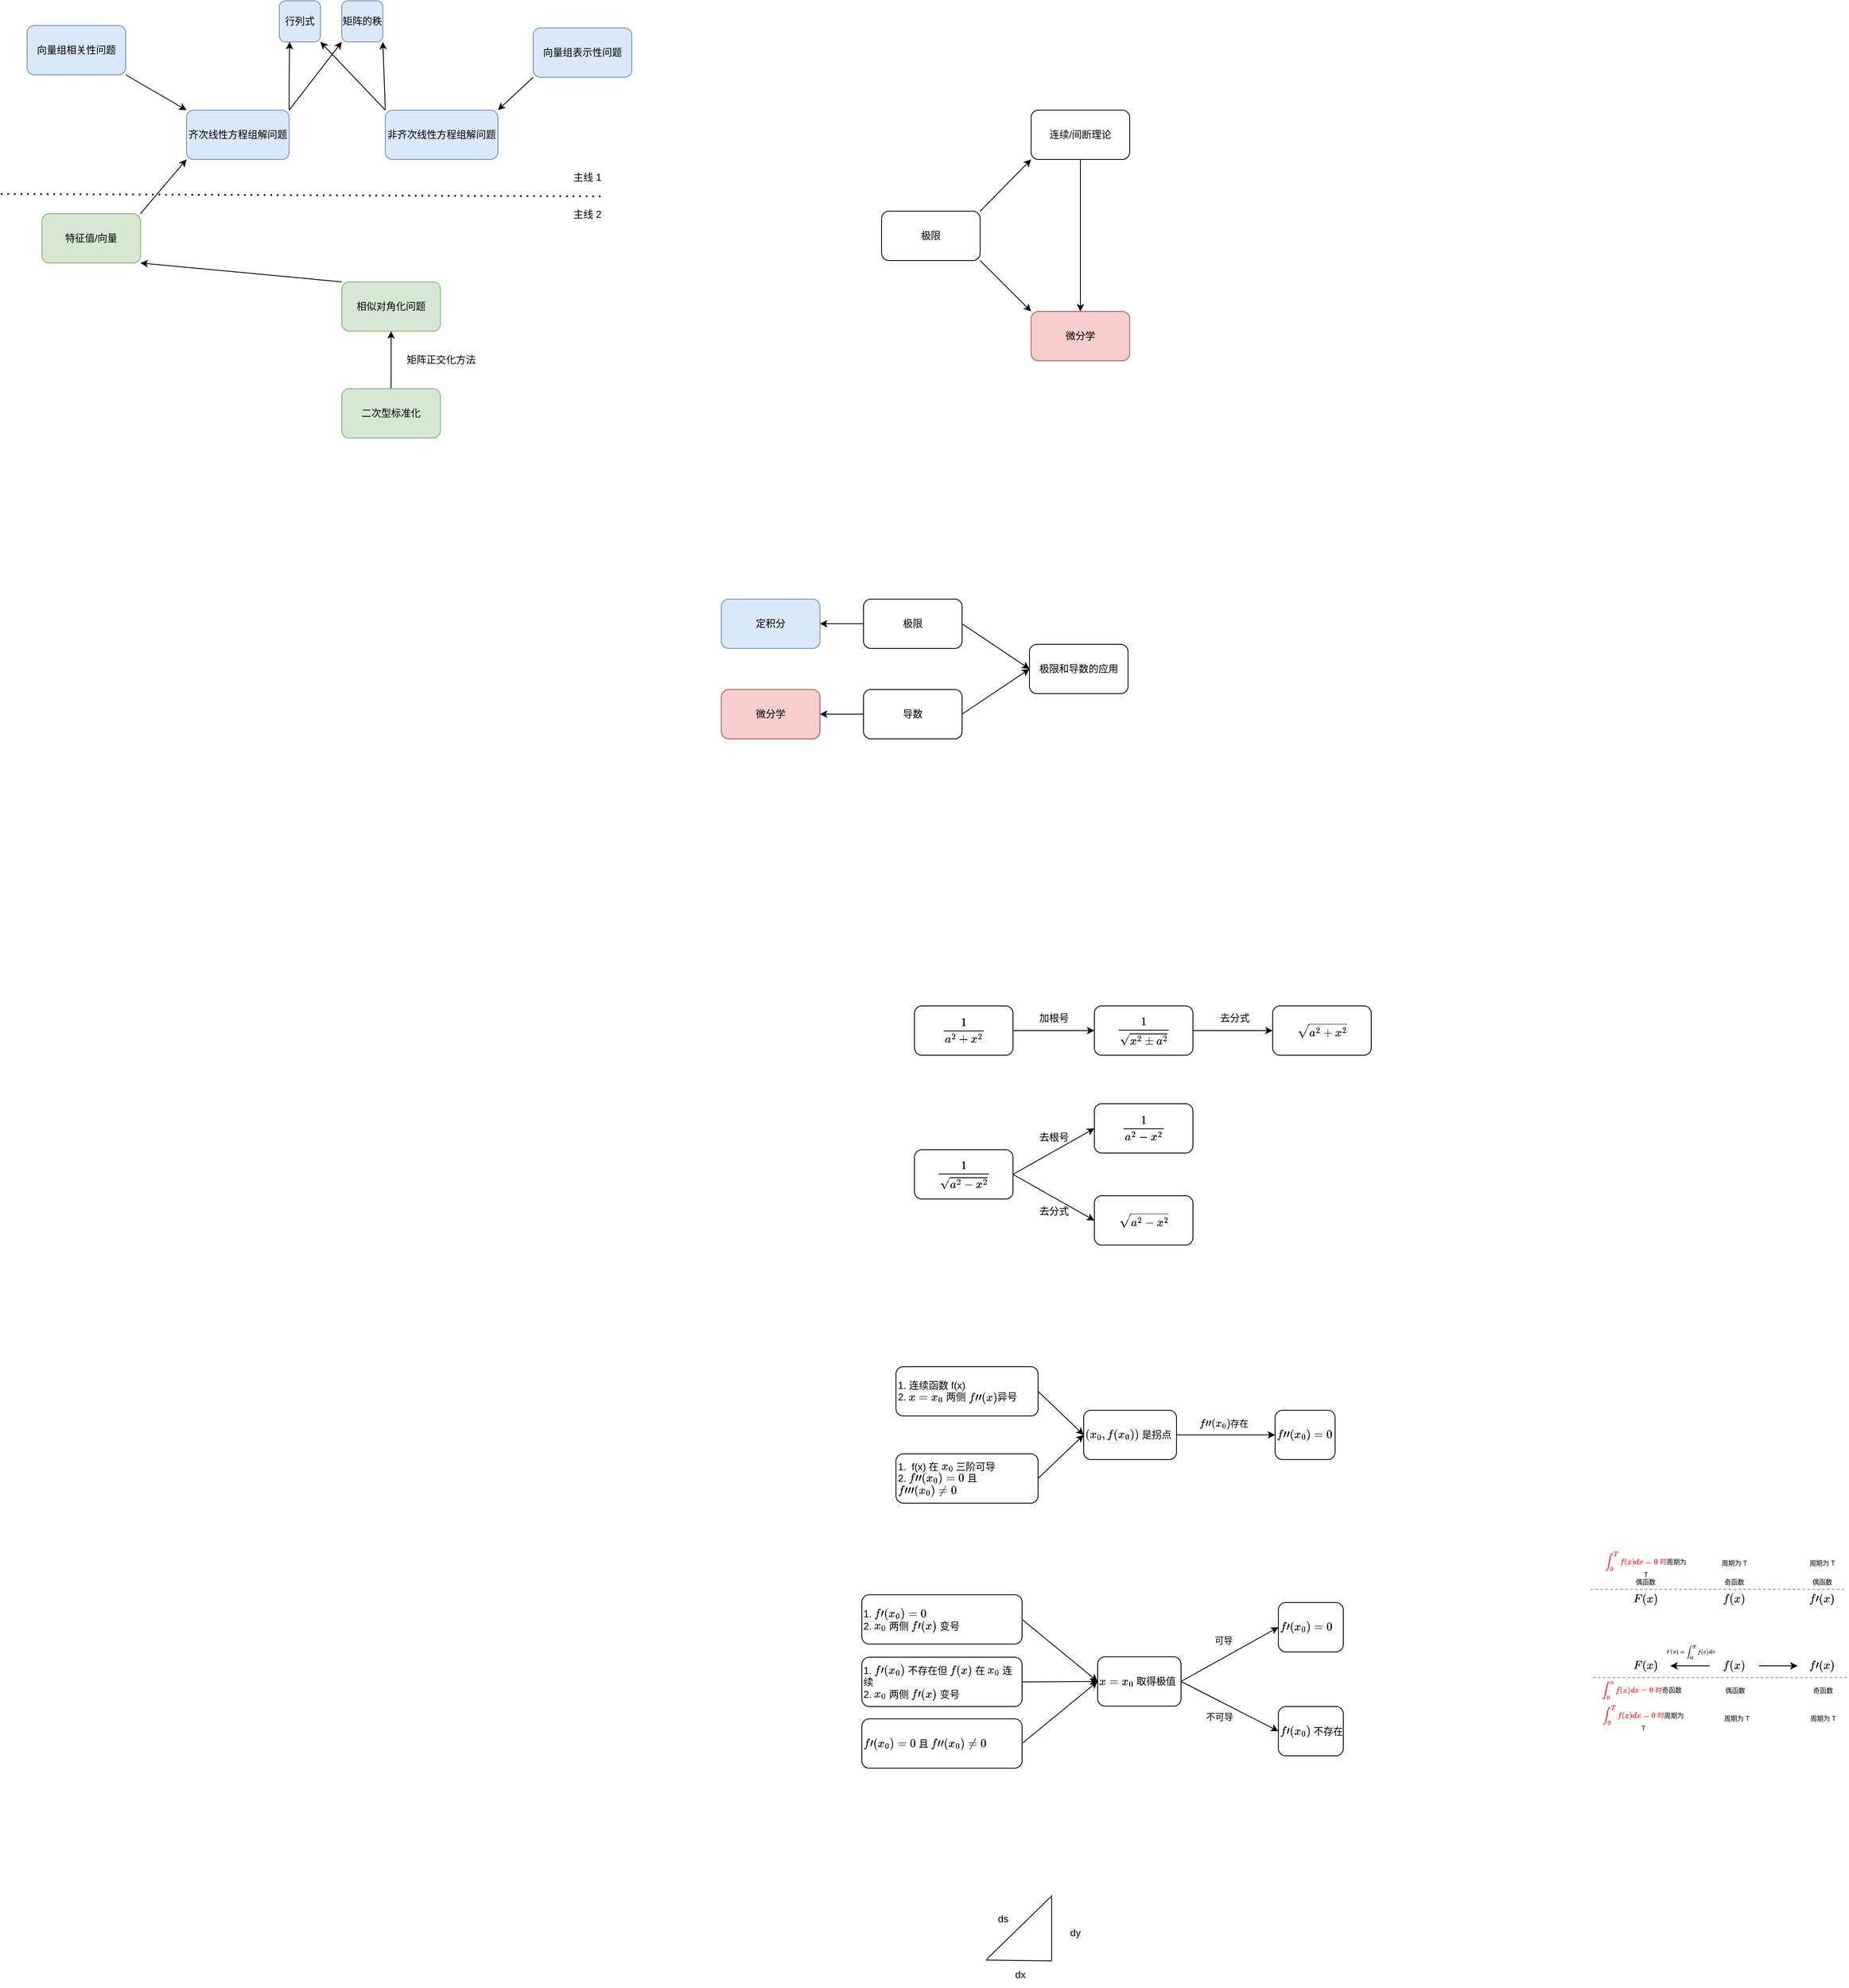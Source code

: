 <mxfile version="24.7.12">
  <diagram name="第 1 页" id="CHzktJIyDTGoVnoxUjND">
    <mxGraphModel dx="687" dy="863" grid="0" gridSize="10" guides="1" tooltips="1" connect="1" arrows="1" fold="1" page="0" pageScale="1" pageWidth="827" pageHeight="1169" math="1" shadow="0">
      <root>
        <mxCell id="0" />
        <mxCell id="1" parent="0" />
        <mxCell id="wkB41oXYIjNeS8UKcueU-6" style="edgeStyle=orthogonalEdgeStyle;rounded=0;orthogonalLoop=1;jettySize=auto;html=1;exitX=1;exitY=0;exitDx=0;exitDy=0;entryX=0.25;entryY=1;entryDx=0;entryDy=0;" parent="1" source="Dt9UJWmZm42FvVJHh4BI-1" target="wkB41oXYIjNeS8UKcueU-4" edge="1">
          <mxGeometry relative="1" as="geometry" />
        </mxCell>
        <mxCell id="wkB41oXYIjNeS8UKcueU-7" style="rounded=0;orthogonalLoop=1;jettySize=auto;html=1;exitX=1;exitY=0;exitDx=0;exitDy=0;entryX=0;entryY=1;entryDx=0;entryDy=0;" parent="1" source="Dt9UJWmZm42FvVJHh4BI-1" target="wkB41oXYIjNeS8UKcueU-5" edge="1">
          <mxGeometry relative="1" as="geometry">
            <mxPoint x="420" y="50" as="targetPoint" />
          </mxGeometry>
        </mxCell>
        <mxCell id="Dt9UJWmZm42FvVJHh4BI-1" value="齐次线性方程组解问题" style="rounded=1;whiteSpace=wrap;html=1;fillColor=#dae8fc;strokeColor=#6c8ebf;" parent="1" vertex="1">
          <mxGeometry x="255" y="104" width="125" height="60" as="geometry" />
        </mxCell>
        <mxCell id="Dt9UJWmZm42FvVJHh4BI-2" value="" style="endArrow=none;dashed=1;html=1;dashPattern=1 3;strokeWidth=2;rounded=0;" parent="1" edge="1">
          <mxGeometry width="50" height="50" relative="1" as="geometry">
            <mxPoint x="29" y="206" as="sourcePoint" />
            <mxPoint x="762" y="209" as="targetPoint" />
          </mxGeometry>
        </mxCell>
        <mxCell id="Dt9UJWmZm42FvVJHh4BI-3" value="主线 1" style="text;html=1;align=center;verticalAlign=middle;whiteSpace=wrap;rounded=0;" parent="1" vertex="1">
          <mxGeometry x="713" y="171" width="60" height="30" as="geometry" />
        </mxCell>
        <mxCell id="Dt9UJWmZm42FvVJHh4BI-4" value="主线 2" style="text;html=1;align=center;verticalAlign=middle;whiteSpace=wrap;rounded=0;" parent="1" vertex="1">
          <mxGeometry x="713" y="216" width="60" height="30" as="geometry" />
        </mxCell>
        <mxCell id="Dt9UJWmZm42FvVJHh4BI-10" style="rounded=0;orthogonalLoop=1;jettySize=auto;html=1;exitX=1;exitY=0;exitDx=0;exitDy=0;entryX=0;entryY=1;entryDx=0;entryDy=0;" parent="1" source="Dt9UJWmZm42FvVJHh4BI-5" target="Dt9UJWmZm42FvVJHh4BI-1" edge="1">
          <mxGeometry relative="1" as="geometry" />
        </mxCell>
        <mxCell id="Dt9UJWmZm42FvVJHh4BI-5" value="特征值/向量" style="rounded=1;whiteSpace=wrap;html=1;fillColor=#d5e8d4;strokeColor=#82b366;" parent="1" vertex="1">
          <mxGeometry x="79" y="230" width="120" height="60" as="geometry" />
        </mxCell>
        <mxCell id="Dt9UJWmZm42FvVJHh4BI-9" style="rounded=0;orthogonalLoop=1;jettySize=auto;html=1;exitX=0;exitY=0;exitDx=0;exitDy=0;entryX=1;entryY=1;entryDx=0;entryDy=0;" parent="1" source="Dt9UJWmZm42FvVJHh4BI-6" target="Dt9UJWmZm42FvVJHh4BI-5" edge="1">
          <mxGeometry relative="1" as="geometry" />
        </mxCell>
        <mxCell id="Dt9UJWmZm42FvVJHh4BI-6" value="相似对角化问题" style="rounded=1;whiteSpace=wrap;html=1;fillColor=#d5e8d4;strokeColor=#82b366;" parent="1" vertex="1">
          <mxGeometry x="444" y="313" width="120" height="60" as="geometry" />
        </mxCell>
        <mxCell id="Dt9UJWmZm42FvVJHh4BI-8" style="edgeStyle=orthogonalEdgeStyle;rounded=0;orthogonalLoop=1;jettySize=auto;html=1;exitX=0.5;exitY=0;exitDx=0;exitDy=0;entryX=0.5;entryY=1;entryDx=0;entryDy=0;" parent="1" source="Dt9UJWmZm42FvVJHh4BI-7" target="Dt9UJWmZm42FvVJHh4BI-6" edge="1">
          <mxGeometry relative="1" as="geometry" />
        </mxCell>
        <mxCell id="Dt9UJWmZm42FvVJHh4BI-7" value="二次型标准化" style="rounded=1;whiteSpace=wrap;html=1;fillColor=#d5e8d4;strokeColor=#82b366;" parent="1" vertex="1">
          <mxGeometry x="444" y="443" width="120" height="60" as="geometry" />
        </mxCell>
        <mxCell id="Dt9UJWmZm42FvVJHh4BI-11" value="矩阵正交化方法" style="text;html=1;align=center;verticalAlign=middle;whiteSpace=wrap;rounded=0;" parent="1" vertex="1">
          <mxGeometry x="515" y="393" width="100" height="30" as="geometry" />
        </mxCell>
        <mxCell id="Dt9UJWmZm42FvVJHh4BI-13" style="rounded=0;orthogonalLoop=1;jettySize=auto;html=1;exitX=1;exitY=1;exitDx=0;exitDy=0;entryX=0;entryY=0;entryDx=0;entryDy=0;" parent="1" source="Dt9UJWmZm42FvVJHh4BI-12" target="Dt9UJWmZm42FvVJHh4BI-1" edge="1">
          <mxGeometry relative="1" as="geometry" />
        </mxCell>
        <mxCell id="Dt9UJWmZm42FvVJHh4BI-12" value="向量组相关性问题" style="rounded=1;whiteSpace=wrap;html=1;fillColor=#dae8fc;strokeColor=#6c8ebf;" parent="1" vertex="1">
          <mxGeometry x="61" y="1" width="120" height="60" as="geometry" />
        </mxCell>
        <mxCell id="wkB41oXYIjNeS8UKcueU-8" style="rounded=0;orthogonalLoop=1;jettySize=auto;html=1;exitX=0;exitY=0;exitDx=0;exitDy=0;entryX=1;entryY=1;entryDx=0;entryDy=0;" parent="1" source="wkB41oXYIjNeS8UKcueU-1" target="wkB41oXYIjNeS8UKcueU-4" edge="1">
          <mxGeometry relative="1" as="geometry" />
        </mxCell>
        <mxCell id="wkB41oXYIjNeS8UKcueU-9" style="rounded=0;orthogonalLoop=1;jettySize=auto;html=1;exitX=0;exitY=0;exitDx=0;exitDy=0;entryX=1;entryY=1;entryDx=0;entryDy=0;" parent="1" source="wkB41oXYIjNeS8UKcueU-1" target="wkB41oXYIjNeS8UKcueU-5" edge="1">
          <mxGeometry relative="1" as="geometry" />
        </mxCell>
        <mxCell id="wkB41oXYIjNeS8UKcueU-1" value="非齐次线性方程组解问题" style="rounded=1;whiteSpace=wrap;html=1;fillColor=#dae8fc;strokeColor=#6c8ebf;" parent="1" vertex="1">
          <mxGeometry x="497" y="104" width="137" height="60" as="geometry" />
        </mxCell>
        <mxCell id="wkB41oXYIjNeS8UKcueU-3" style="rounded=0;orthogonalLoop=1;jettySize=auto;html=1;exitX=0;exitY=1;exitDx=0;exitDy=0;entryX=1;entryY=0;entryDx=0;entryDy=0;" parent="1" source="wkB41oXYIjNeS8UKcueU-2" target="wkB41oXYIjNeS8UKcueU-1" edge="1">
          <mxGeometry relative="1" as="geometry" />
        </mxCell>
        <mxCell id="wkB41oXYIjNeS8UKcueU-2" value="向量组表示性问题" style="rounded=1;whiteSpace=wrap;html=1;fillColor=#dae8fc;strokeColor=#6c8ebf;" parent="1" vertex="1">
          <mxGeometry x="677" y="4" width="120" height="60" as="geometry" />
        </mxCell>
        <mxCell id="wkB41oXYIjNeS8UKcueU-4" value="行列式" style="rounded=1;whiteSpace=wrap;html=1;fillColor=#dae8fc;strokeColor=#6c8ebf;" parent="1" vertex="1">
          <mxGeometry x="368" y="-29" width="50" height="50" as="geometry" />
        </mxCell>
        <mxCell id="wkB41oXYIjNeS8UKcueU-5" value="矩阵的秩" style="rounded=1;whiteSpace=wrap;html=1;fillColor=#dae8fc;strokeColor=#6c8ebf;" parent="1" vertex="1">
          <mxGeometry x="444" y="-29" width="50" height="50" as="geometry" />
        </mxCell>
        <mxCell id="yyDhrhu_qTqSAwpFkJiz-4" style="rounded=0;orthogonalLoop=1;jettySize=auto;html=1;exitX=1;exitY=0;exitDx=0;exitDy=0;entryX=0;entryY=1;entryDx=0;entryDy=0;" parent="1" source="yyDhrhu_qTqSAwpFkJiz-1" target="yyDhrhu_qTqSAwpFkJiz-2" edge="1">
          <mxGeometry relative="1" as="geometry" />
        </mxCell>
        <mxCell id="yyDhrhu_qTqSAwpFkJiz-5" style="rounded=0;orthogonalLoop=1;jettySize=auto;html=1;exitX=1;exitY=1;exitDx=0;exitDy=0;entryX=0;entryY=0;entryDx=0;entryDy=0;" parent="1" source="yyDhrhu_qTqSAwpFkJiz-1" target="yyDhrhu_qTqSAwpFkJiz-3" edge="1">
          <mxGeometry relative="1" as="geometry" />
        </mxCell>
        <mxCell id="yyDhrhu_qTqSAwpFkJiz-1" value="极限" style="rounded=1;whiteSpace=wrap;html=1;" parent="1" vertex="1">
          <mxGeometry x="1101" y="227" width="120" height="60" as="geometry" />
        </mxCell>
        <mxCell id="yyDhrhu_qTqSAwpFkJiz-6" style="edgeStyle=orthogonalEdgeStyle;rounded=0;orthogonalLoop=1;jettySize=auto;html=1;exitX=0.5;exitY=1;exitDx=0;exitDy=0;entryX=0.5;entryY=0;entryDx=0;entryDy=0;" parent="1" source="yyDhrhu_qTqSAwpFkJiz-2" target="yyDhrhu_qTqSAwpFkJiz-3" edge="1">
          <mxGeometry relative="1" as="geometry" />
        </mxCell>
        <mxCell id="yyDhrhu_qTqSAwpFkJiz-2" value="连续/间断理论" style="rounded=1;whiteSpace=wrap;html=1;" parent="1" vertex="1">
          <mxGeometry x="1283" y="104" width="120" height="60" as="geometry" />
        </mxCell>
        <mxCell id="yyDhrhu_qTqSAwpFkJiz-3" value="微分学" style="rounded=1;whiteSpace=wrap;html=1;fillColor=#f8cecc;strokeColor=#b85450;" parent="1" vertex="1">
          <mxGeometry x="1283" y="349" width="120" height="60" as="geometry" />
        </mxCell>
        <mxCell id="xlUvwnvkRTRsD-h7V-_5-8" style="rounded=0;orthogonalLoop=1;jettySize=auto;html=1;exitX=1;exitY=0.5;exitDx=0;exitDy=0;entryX=0;entryY=0.5;entryDx=0;entryDy=0;" parent="1" source="xlUvwnvkRTRsD-h7V-_5-3" target="xlUvwnvkRTRsD-h7V-_5-7" edge="1">
          <mxGeometry relative="1" as="geometry" />
        </mxCell>
        <mxCell id="sce7YkdKLPvN8lhfS_ev-2" style="edgeStyle=orthogonalEdgeStyle;rounded=0;orthogonalLoop=1;jettySize=auto;html=1;exitX=0;exitY=0.5;exitDx=0;exitDy=0;entryX=1;entryY=0.5;entryDx=0;entryDy=0;" parent="1" source="xlUvwnvkRTRsD-h7V-_5-3" target="sce7YkdKLPvN8lhfS_ev-1" edge="1">
          <mxGeometry relative="1" as="geometry" />
        </mxCell>
        <mxCell id="xlUvwnvkRTRsD-h7V-_5-3" value="极限" style="rounded=1;whiteSpace=wrap;html=1;" parent="1" vertex="1">
          <mxGeometry x="1079" y="699" width="120" height="60" as="geometry" />
        </mxCell>
        <mxCell id="xlUvwnvkRTRsD-h7V-_5-10" style="rounded=0;orthogonalLoop=1;jettySize=auto;html=1;exitX=1;exitY=0.5;exitDx=0;exitDy=0;entryX=0;entryY=0.5;entryDx=0;entryDy=0;" parent="1" source="xlUvwnvkRTRsD-h7V-_5-5" target="xlUvwnvkRTRsD-h7V-_5-7" edge="1">
          <mxGeometry relative="1" as="geometry" />
        </mxCell>
        <mxCell id="xlUvwnvkRTRsD-h7V-_5-11" style="edgeStyle=orthogonalEdgeStyle;rounded=0;orthogonalLoop=1;jettySize=auto;html=1;exitX=0;exitY=0.5;exitDx=0;exitDy=0;entryX=1;entryY=0.5;entryDx=0;entryDy=0;" parent="1" source="xlUvwnvkRTRsD-h7V-_5-5" target="xlUvwnvkRTRsD-h7V-_5-6" edge="1">
          <mxGeometry relative="1" as="geometry" />
        </mxCell>
        <mxCell id="xlUvwnvkRTRsD-h7V-_5-5" value="导数" style="rounded=1;whiteSpace=wrap;html=1;" parent="1" vertex="1">
          <mxGeometry x="1079" y="809" width="120" height="60" as="geometry" />
        </mxCell>
        <mxCell id="xlUvwnvkRTRsD-h7V-_5-6" value="微分学" style="rounded=1;whiteSpace=wrap;html=1;fillColor=#f8cecc;strokeColor=#b85450;" parent="1" vertex="1">
          <mxGeometry x="906" y="809" width="120" height="60" as="geometry" />
        </mxCell>
        <mxCell id="xlUvwnvkRTRsD-h7V-_5-7" value="极限和导数的应用" style="rounded=1;whiteSpace=wrap;html=1;" parent="1" vertex="1">
          <mxGeometry x="1281" y="754" width="120" height="60" as="geometry" />
        </mxCell>
        <mxCell id="R6-rjGv1t7MDO_ssnw42-3" style="edgeStyle=orthogonalEdgeStyle;rounded=0;orthogonalLoop=1;jettySize=auto;html=1;exitX=1;exitY=0.5;exitDx=0;exitDy=0;entryX=0;entryY=0.5;entryDx=0;entryDy=0;" parent="1" source="R6-rjGv1t7MDO_ssnw42-1" target="R6-rjGv1t7MDO_ssnw42-2" edge="1">
          <mxGeometry relative="1" as="geometry" />
        </mxCell>
        <mxCell id="R6-rjGv1t7MDO_ssnw42-1" value="`\frac{1}{a^2+x^2}`" style="rounded=1;whiteSpace=wrap;html=1;" parent="1" vertex="1">
          <mxGeometry x="1141" y="1194" width="120" height="60" as="geometry" />
        </mxCell>
        <mxCell id="R6-rjGv1t7MDO_ssnw42-14" style="edgeStyle=orthogonalEdgeStyle;rounded=0;orthogonalLoop=1;jettySize=auto;html=1;exitX=1;exitY=0.5;exitDx=0;exitDy=0;" parent="1" source="R6-rjGv1t7MDO_ssnw42-2" target="R6-rjGv1t7MDO_ssnw42-13" edge="1">
          <mxGeometry relative="1" as="geometry" />
        </mxCell>
        <mxCell id="R6-rjGv1t7MDO_ssnw42-2" value="`\frac{1}{\sqrt{x^2 \pm a^2}}`" style="rounded=1;whiteSpace=wrap;html=1;" parent="1" vertex="1">
          <mxGeometry x="1360" y="1194" width="120" height="60" as="geometry" />
        </mxCell>
        <mxCell id="R6-rjGv1t7MDO_ssnw42-5" value="加根号" style="text;html=1;align=center;verticalAlign=middle;whiteSpace=wrap;rounded=0;" parent="1" vertex="1">
          <mxGeometry x="1281" y="1194" width="60" height="30" as="geometry" />
        </mxCell>
        <mxCell id="R6-rjGv1t7MDO_ssnw42-6" style="rounded=0;orthogonalLoop=1;jettySize=auto;html=1;exitX=1;exitY=0.5;exitDx=0;exitDy=0;entryX=0;entryY=0.5;entryDx=0;entryDy=0;" parent="1" source="R6-rjGv1t7MDO_ssnw42-7" target="R6-rjGv1t7MDO_ssnw42-8" edge="1">
          <mxGeometry relative="1" as="geometry" />
        </mxCell>
        <mxCell id="R6-rjGv1t7MDO_ssnw42-11" style="rounded=0;orthogonalLoop=1;jettySize=auto;html=1;exitX=1;exitY=0.5;exitDx=0;exitDy=0;entryX=0;entryY=0.5;entryDx=0;entryDy=0;" parent="1" source="R6-rjGv1t7MDO_ssnw42-7" target="R6-rjGv1t7MDO_ssnw42-10" edge="1">
          <mxGeometry relative="1" as="geometry" />
        </mxCell>
        <mxCell id="R6-rjGv1t7MDO_ssnw42-7" value="`\frac{1}{\sqrt{a^2 -x^2}}`" style="rounded=1;whiteSpace=wrap;html=1;" parent="1" vertex="1">
          <mxGeometry x="1141" y="1369" width="120" height="60" as="geometry" />
        </mxCell>
        <mxCell id="R6-rjGv1t7MDO_ssnw42-8" value="`\frac{1}{a^2 - x^2}`" style="rounded=1;whiteSpace=wrap;html=1;" parent="1" vertex="1">
          <mxGeometry x="1360" y="1313" width="120" height="60" as="geometry" />
        </mxCell>
        <mxCell id="R6-rjGv1t7MDO_ssnw42-9" value="去根号" style="text;html=1;align=center;verticalAlign=middle;whiteSpace=wrap;rounded=0;" parent="1" vertex="1">
          <mxGeometry x="1281" y="1339" width="60" height="30" as="geometry" />
        </mxCell>
        <mxCell id="R6-rjGv1t7MDO_ssnw42-10" value="`\sqrt{a^2 - x^2}`" style="rounded=1;whiteSpace=wrap;html=1;" parent="1" vertex="1">
          <mxGeometry x="1360" y="1425" width="120" height="60" as="geometry" />
        </mxCell>
        <mxCell id="R6-rjGv1t7MDO_ssnw42-12" value="去分式" style="text;html=1;align=center;verticalAlign=middle;whiteSpace=wrap;rounded=0;" parent="1" vertex="1">
          <mxGeometry x="1281" y="1429" width="60" height="30" as="geometry" />
        </mxCell>
        <mxCell id="R6-rjGv1t7MDO_ssnw42-13" value="`\sqrt{a^2 + x^2}`" style="rounded=1;whiteSpace=wrap;html=1;" parent="1" vertex="1">
          <mxGeometry x="1577" y="1194" width="120" height="60" as="geometry" />
        </mxCell>
        <mxCell id="R6-rjGv1t7MDO_ssnw42-15" value="去分式" style="text;html=1;align=center;verticalAlign=middle;whiteSpace=wrap;rounded=0;" parent="1" vertex="1">
          <mxGeometry x="1501" y="1194" width="60" height="30" as="geometry" />
        </mxCell>
        <mxCell id="Ff7g93SpQ4RB5F1ldNwT-5" style="rounded=0;orthogonalLoop=1;jettySize=auto;html=1;exitX=1;exitY=0.5;exitDx=0;exitDy=0;entryX=0;entryY=0.5;entryDx=0;entryDy=0;" parent="1" source="Ff7g93SpQ4RB5F1ldNwT-1" target="Ff7g93SpQ4RB5F1ldNwT-3" edge="1">
          <mxGeometry relative="1" as="geometry" />
        </mxCell>
        <mxCell id="Ff7g93SpQ4RB5F1ldNwT-1" value="1. 连续函数 f(x)&lt;div&gt;2. `x = x_0` 两侧 `f&#39;&#39;(x) `异号&lt;/div&gt;" style="rounded=1;whiteSpace=wrap;html=1;align=left;" parent="1" vertex="1">
          <mxGeometry x="1118.5" y="1633" width="173" height="60" as="geometry" />
        </mxCell>
        <mxCell id="Ff7g93SpQ4RB5F1ldNwT-6" style="rounded=0;orthogonalLoop=1;jettySize=auto;html=1;exitX=1;exitY=0.5;exitDx=0;exitDy=0;entryX=0;entryY=0.5;entryDx=0;entryDy=0;" parent="1" source="Ff7g93SpQ4RB5F1ldNwT-2" target="Ff7g93SpQ4RB5F1ldNwT-3" edge="1">
          <mxGeometry relative="1" as="geometry" />
        </mxCell>
        <mxCell id="Ff7g93SpQ4RB5F1ldNwT-2" value="1.&amp;nbsp; f(x) 在 `x_0` 三阶可导&lt;div&gt;2. `f&#39;&#39;(x_0)=0` 且 `f&#39;&#39;&#39;(x_0) \ne 0`&lt;/div&gt;" style="rounded=1;whiteSpace=wrap;html=1;align=left;" parent="1" vertex="1">
          <mxGeometry x="1118.5" y="1739" width="173" height="60" as="geometry" />
        </mxCell>
        <mxCell id="Ff7g93SpQ4RB5F1ldNwT-7" style="edgeStyle=orthogonalEdgeStyle;rounded=0;orthogonalLoop=1;jettySize=auto;html=1;exitX=1;exitY=0.5;exitDx=0;exitDy=0;entryX=0;entryY=0.5;entryDx=0;entryDy=0;" parent="1" source="Ff7g93SpQ4RB5F1ldNwT-3" target="Ff7g93SpQ4RB5F1ldNwT-4" edge="1">
          <mxGeometry relative="1" as="geometry" />
        </mxCell>
        <mxCell id="Ff7g93SpQ4RB5F1ldNwT-8" value="`f&#39;&#39;(x_0)`存在" style="edgeLabel;html=1;align=center;verticalAlign=middle;resizable=0;points=[];" parent="Ff7g93SpQ4RB5F1ldNwT-7" vertex="1" connectable="0">
          <mxGeometry x="-0.15" relative="1" as="geometry">
            <mxPoint x="6" y="-14" as="offset" />
          </mxGeometry>
        </mxCell>
        <mxCell id="Ff7g93SpQ4RB5F1ldNwT-3" value="`(x_0, f(x_0))` 是拐点" style="rounded=1;whiteSpace=wrap;html=1;align=left;" parent="1" vertex="1">
          <mxGeometry x="1347" y="1686" width="113" height="60" as="geometry" />
        </mxCell>
        <mxCell id="Ff7g93SpQ4RB5F1ldNwT-4" value="`f&#39;&#39;(x_0) = 0`" style="rounded=1;whiteSpace=wrap;html=1;align=left;" parent="1" vertex="1">
          <mxGeometry x="1580" y="1686" width="73" height="60" as="geometry" />
        </mxCell>
        <mxCell id="Ff7g93SpQ4RB5F1ldNwT-10" style="rounded=0;orthogonalLoop=1;jettySize=auto;html=1;exitX=1;exitY=0.5;exitDx=0;exitDy=0;entryX=0;entryY=0.5;entryDx=0;entryDy=0;" parent="1" source="Ff7g93SpQ4RB5F1ldNwT-11" target="Ff7g93SpQ4RB5F1ldNwT-16" edge="1">
          <mxGeometry relative="1" as="geometry">
            <mxPoint x="1307.5" y="2017" as="targetPoint" />
          </mxGeometry>
        </mxCell>
        <mxCell id="Ff7g93SpQ4RB5F1ldNwT-11" value="`f&#39;(x_0) = 0` 且 `f&#39;&#39;(x_0) \ne 0`" style="rounded=1;whiteSpace=wrap;html=1;align=left;" parent="1" vertex="1">
          <mxGeometry x="1077" y="2061.5" width="195" height="60" as="geometry" />
        </mxCell>
        <mxCell id="Ff7g93SpQ4RB5F1ldNwT-14" style="rounded=0;orthogonalLoop=1;jettySize=auto;html=1;exitX=1;exitY=0.5;exitDx=0;exitDy=0;entryX=0;entryY=0.5;entryDx=0;entryDy=0;" parent="1" source="Ff7g93SpQ4RB5F1ldNwT-16" target="Ff7g93SpQ4RB5F1ldNwT-17" edge="1">
          <mxGeometry relative="1" as="geometry" />
        </mxCell>
        <mxCell id="Ff7g93SpQ4RB5F1ldNwT-15" value="可导" style="edgeLabel;html=1;align=center;verticalAlign=middle;resizable=0;points=[];" parent="Ff7g93SpQ4RB5F1ldNwT-14" vertex="1" connectable="0">
          <mxGeometry x="-0.15" relative="1" as="geometry">
            <mxPoint x="1" y="-22" as="offset" />
          </mxGeometry>
        </mxCell>
        <mxCell id="fOf-ybcdErMIuB5cWC3u-6" style="rounded=0;orthogonalLoop=1;jettySize=auto;html=1;exitX=1;exitY=0.5;exitDx=0;exitDy=0;entryX=0;entryY=0.5;entryDx=0;entryDy=0;" parent="1" source="Ff7g93SpQ4RB5F1ldNwT-16" target="fOf-ybcdErMIuB5cWC3u-5" edge="1">
          <mxGeometry relative="1" as="geometry" />
        </mxCell>
        <mxCell id="Ff7g93SpQ4RB5F1ldNwT-16" value="`x = x_0` 取得极值" style="rounded=1;whiteSpace=wrap;html=1;align=left;" parent="1" vertex="1">
          <mxGeometry x="1364" y="1986" width="101.5" height="60" as="geometry" />
        </mxCell>
        <mxCell id="Ff7g93SpQ4RB5F1ldNwT-17" value="`f&#39;(x_0) = 0`" style="rounded=1;whiteSpace=wrap;html=1;align=left;" parent="1" vertex="1">
          <mxGeometry x="1584" y="1920" width="79" height="60" as="geometry" />
        </mxCell>
        <mxCell id="fOf-ybcdErMIuB5cWC3u-4" style="rounded=0;orthogonalLoop=1;jettySize=auto;html=1;exitX=1;exitY=0.5;exitDx=0;exitDy=0;entryX=0;entryY=0.5;entryDx=0;entryDy=0;" parent="1" source="fOf-ybcdErMIuB5cWC3u-1" target="Ff7g93SpQ4RB5F1ldNwT-16" edge="1">
          <mxGeometry relative="1" as="geometry" />
        </mxCell>
        <mxCell id="fOf-ybcdErMIuB5cWC3u-1" value="1. `f&#39;(x_0) = 0`&lt;div&gt;2. `x_0` 两侧 `f&#39;(x)` 变号&lt;/div&gt;" style="rounded=1;whiteSpace=wrap;html=1;align=left;" parent="1" vertex="1">
          <mxGeometry x="1077" y="1910.5" width="195" height="60" as="geometry" />
        </mxCell>
        <mxCell id="fOf-ybcdErMIuB5cWC3u-3" style="rounded=0;orthogonalLoop=1;jettySize=auto;html=1;exitX=1;exitY=0.5;exitDx=0;exitDy=0;entryX=0;entryY=0.5;entryDx=0;entryDy=0;" parent="1" source="fOf-ybcdErMIuB5cWC3u-2" target="Ff7g93SpQ4RB5F1ldNwT-16" edge="1">
          <mxGeometry relative="1" as="geometry" />
        </mxCell>
        <mxCell id="fOf-ybcdErMIuB5cWC3u-2" value="1. `f&#39;(x_0)` 不存在但 `f(x)` 在 `x_0` 连续&lt;div&gt;2. `x_0` 两侧 `f&#39;(x)` 变号&lt;/div&gt;" style="rounded=1;whiteSpace=wrap;html=1;align=left;" parent="1" vertex="1">
          <mxGeometry x="1077" y="1986.5" width="195" height="60" as="geometry" />
        </mxCell>
        <mxCell id="fOf-ybcdErMIuB5cWC3u-5" value="`f&#39;(x_0)` 不存在" style="rounded=1;whiteSpace=wrap;html=1;align=left;" parent="1" vertex="1">
          <mxGeometry x="1584" y="2046.5" width="79" height="60" as="geometry" />
        </mxCell>
        <mxCell id="fOf-ybcdErMIuB5cWC3u-7" value="不可导" style="edgeLabel;html=1;align=center;verticalAlign=middle;resizable=0;points=[];" parent="1" vertex="1" connectable="0">
          <mxGeometry x="1531.001" y="1979.998" as="geometry">
            <mxPoint x="-19" y="79" as="offset" />
          </mxGeometry>
        </mxCell>
        <mxCell id="fOf-ybcdErMIuB5cWC3u-11" value="" style="endArrow=none;html=1;rounded=0;exitX=1;exitY=1;exitDx=0;exitDy=0;" parent="1" edge="1">
          <mxGeometry width="50" height="50" relative="1" as="geometry">
            <mxPoint x="1308" y="2356" as="sourcePoint" />
            <mxPoint x="1228" y="2355" as="targetPoint" />
          </mxGeometry>
        </mxCell>
        <mxCell id="fOf-ybcdErMIuB5cWC3u-12" value="" style="endArrow=none;html=1;rounded=0;entryX=1;entryY=0;entryDx=0;entryDy=0;" parent="1" edge="1">
          <mxGeometry width="50" height="50" relative="1" as="geometry">
            <mxPoint x="1308" y="2356" as="sourcePoint" />
            <mxPoint x="1308" y="2276" as="targetPoint" />
          </mxGeometry>
        </mxCell>
        <mxCell id="fOf-ybcdErMIuB5cWC3u-13" value="" style="endArrow=none;html=1;rounded=0;" parent="1" edge="1">
          <mxGeometry width="50" height="50" relative="1" as="geometry">
            <mxPoint x="1229" y="2354" as="sourcePoint" />
            <mxPoint x="1307" y="2278" as="targetPoint" />
          </mxGeometry>
        </mxCell>
        <mxCell id="fOf-ybcdErMIuB5cWC3u-14" value="dx" style="text;html=1;align=center;verticalAlign=middle;whiteSpace=wrap;rounded=0;" parent="1" vertex="1">
          <mxGeometry x="1240" y="2358" width="60" height="30" as="geometry" />
        </mxCell>
        <mxCell id="fOf-ybcdErMIuB5cWC3u-15" value="dy" style="text;html=1;align=center;verticalAlign=middle;whiteSpace=wrap;rounded=0;" parent="1" vertex="1">
          <mxGeometry x="1307" y="2307" width="60" height="30" as="geometry" />
        </mxCell>
        <mxCell id="fOf-ybcdErMIuB5cWC3u-16" value="ds" style="text;html=1;align=center;verticalAlign=middle;whiteSpace=wrap;rounded=0;" parent="1" vertex="1">
          <mxGeometry x="1219" y="2290" width="60" height="30" as="geometry" />
        </mxCell>
        <mxCell id="sce7YkdKLPvN8lhfS_ev-1" value="定积分" style="rounded=1;whiteSpace=wrap;html=1;fillColor=#dae8fc;strokeColor=#6c8ebf;" parent="1" vertex="1">
          <mxGeometry x="906" y="699" width="120" height="60" as="geometry" />
        </mxCell>
        <mxCell id="X_sBb1rWjTkQ-e0TcF47-2" value="`f(x)`" style="text;html=1;align=center;verticalAlign=middle;whiteSpace=wrap;rounded=0;" vertex="1" parent="1">
          <mxGeometry x="2109" y="1901" width="60" height="30" as="geometry" />
        </mxCell>
        <mxCell id="X_sBb1rWjTkQ-e0TcF47-3" value="`f&#39;(x)`" style="text;html=1;align=center;verticalAlign=middle;whiteSpace=wrap;rounded=0;" vertex="1" parent="1">
          <mxGeometry x="2216" y="1901" width="60" height="30" as="geometry" />
        </mxCell>
        <mxCell id="X_sBb1rWjTkQ-e0TcF47-4" value="`F(x)`" style="text;html=1;align=center;verticalAlign=middle;whiteSpace=wrap;rounded=0;" vertex="1" parent="1">
          <mxGeometry x="2001" y="1901" width="60" height="30" as="geometry" />
        </mxCell>
        <mxCell id="X_sBb1rWjTkQ-e0TcF47-14" style="edgeStyle=orthogonalEdgeStyle;rounded=0;orthogonalLoop=1;jettySize=auto;html=1;exitX=1;exitY=0.5;exitDx=0;exitDy=0;" edge="1" parent="1" source="X_sBb1rWjTkQ-e0TcF47-5" target="X_sBb1rWjTkQ-e0TcF47-6">
          <mxGeometry relative="1" as="geometry" />
        </mxCell>
        <mxCell id="X_sBb1rWjTkQ-e0TcF47-15" style="edgeStyle=orthogonalEdgeStyle;rounded=0;orthogonalLoop=1;jettySize=auto;html=1;exitX=0;exitY=0.5;exitDx=0;exitDy=0;" edge="1" parent="1" source="X_sBb1rWjTkQ-e0TcF47-5" target="X_sBb1rWjTkQ-e0TcF47-7">
          <mxGeometry relative="1" as="geometry" />
        </mxCell>
        <mxCell id="X_sBb1rWjTkQ-e0TcF47-5" value="`f(x)`" style="text;html=1;align=center;verticalAlign=middle;whiteSpace=wrap;rounded=0;" vertex="1" parent="1">
          <mxGeometry x="2109" y="1982" width="60" height="30" as="geometry" />
        </mxCell>
        <mxCell id="X_sBb1rWjTkQ-e0TcF47-6" value="`f&#39;(x)`" style="text;html=1;align=center;verticalAlign=middle;whiteSpace=wrap;rounded=0;" vertex="1" parent="1">
          <mxGeometry x="2216" y="1982" width="60" height="30" as="geometry" />
        </mxCell>
        <mxCell id="X_sBb1rWjTkQ-e0TcF47-7" value="`F(x)`" style="text;html=1;align=center;verticalAlign=middle;whiteSpace=wrap;rounded=0;" vertex="1" parent="1">
          <mxGeometry x="2001" y="1982" width="60" height="30" as="geometry" />
        </mxCell>
        <mxCell id="X_sBb1rWjTkQ-e0TcF47-8" value="奇函数" style="text;html=1;align=center;verticalAlign=middle;whiteSpace=wrap;rounded=0;fontSize=8;" vertex="1" parent="1">
          <mxGeometry x="2109" y="1880" width="60" height="30" as="geometry" />
        </mxCell>
        <mxCell id="X_sBb1rWjTkQ-e0TcF47-9" value="偶函数" style="text;html=1;align=center;verticalAlign=middle;whiteSpace=wrap;rounded=0;fontSize=8;" vertex="1" parent="1">
          <mxGeometry x="2216" y="1880" width="60" height="30" as="geometry" />
        </mxCell>
        <mxCell id="X_sBb1rWjTkQ-e0TcF47-10" value="偶函数" style="text;html=1;align=center;verticalAlign=middle;whiteSpace=wrap;rounded=0;fontSize=8;" vertex="1" parent="1">
          <mxGeometry x="2001" y="1880" width="60" height="30" as="geometry" />
        </mxCell>
        <mxCell id="X_sBb1rWjTkQ-e0TcF47-11" value="偶函数" style="text;html=1;align=center;verticalAlign=middle;whiteSpace=wrap;rounded=0;fontSize=8;" vertex="1" parent="1">
          <mxGeometry x="2109.5" y="2012" width="60" height="30" as="geometry" />
        </mxCell>
        <mxCell id="X_sBb1rWjTkQ-e0TcF47-12" value="奇函数" style="text;html=1;align=center;verticalAlign=middle;whiteSpace=wrap;rounded=0;fontSize=8;" vertex="1" parent="1">
          <mxGeometry x="2216.5" y="2012" width="60" height="30" as="geometry" />
        </mxCell>
        <mxCell id="X_sBb1rWjTkQ-e0TcF47-13" value="&lt;font color=&quot;#ff0000&quot;&gt;&lt;span style=&quot;background-color: initial;&quot;&gt;`\int_{0}^{a} f(x)dx = 0`&lt;/span&gt;&amp;nbsp;时&lt;/font&gt;奇函数" style="text;html=1;align=center;verticalAlign=middle;whiteSpace=wrap;rounded=0;fontSize=8;" vertex="1" parent="1">
          <mxGeometry x="1975" y="2012" width="102.5" height="30" as="geometry" />
        </mxCell>
        <mxCell id="X_sBb1rWjTkQ-e0TcF47-16" value="` F(x) = \int_{a}^{x} f(x) dx`" style="text;html=1;align=center;verticalAlign=middle;whiteSpace=wrap;rounded=0;fontSize=6;" vertex="1" parent="1">
          <mxGeometry x="2056" y="1965" width="60" height="30" as="geometry" />
        </mxCell>
        <mxCell id="X_sBb1rWjTkQ-e0TcF47-19" value="周期为 T" style="text;html=1;align=center;verticalAlign=middle;whiteSpace=wrap;rounded=0;fontSize=8;" vertex="1" parent="1">
          <mxGeometry x="2109" y="1857" width="60" height="30" as="geometry" />
        </mxCell>
        <mxCell id="X_sBb1rWjTkQ-e0TcF47-20" value="周期为 T" style="text;html=1;align=center;verticalAlign=middle;whiteSpace=wrap;rounded=0;fontSize=8;" vertex="1" parent="1">
          <mxGeometry x="2216" y="1857" width="60" height="30" as="geometry" />
        </mxCell>
        <mxCell id="X_sBb1rWjTkQ-e0TcF47-21" value="&lt;font color=&quot;#ff0000&quot;&gt;`\int_{0}^{T} f(x) dx = 0` 时&lt;/font&gt;周期为 T" style="text;html=1;align=center;verticalAlign=middle;whiteSpace=wrap;rounded=0;fontSize=8;" vertex="1" parent="1">
          <mxGeometry x="1977.5" y="1859" width="107" height="30" as="geometry" />
        </mxCell>
        <mxCell id="X_sBb1rWjTkQ-e0TcF47-22" value="周期为 T" style="text;html=1;align=center;verticalAlign=middle;whiteSpace=wrap;rounded=0;fontSize=8;" vertex="1" parent="1">
          <mxGeometry x="2112" y="2046" width="60" height="30" as="geometry" />
        </mxCell>
        <mxCell id="X_sBb1rWjTkQ-e0TcF47-23" value="周期为 T" style="text;html=1;align=center;verticalAlign=middle;whiteSpace=wrap;rounded=0;fontSize=8;" vertex="1" parent="1">
          <mxGeometry x="2216.5" y="2046" width="60" height="30" as="geometry" />
        </mxCell>
        <mxCell id="X_sBb1rWjTkQ-e0TcF47-24" value="&lt;font color=&quot;#ff0000&quot;&gt;`\int_{0}^{T} f(x) dx = 0` 时&lt;/font&gt;周期为 T" style="text;html=1;align=center;verticalAlign=middle;whiteSpace=wrap;rounded=0;fontSize=8;" vertex="1" parent="1">
          <mxGeometry x="1975" y="2046" width="107" height="30" as="geometry" />
        </mxCell>
        <mxCell id="X_sBb1rWjTkQ-e0TcF47-25" value="" style="endArrow=none;dashed=1;html=1;rounded=0;fontColor=#007FFF;strokeColor=#6c8ebf;fillColor=#dae8fc;" edge="1" parent="1">
          <mxGeometry width="50" height="50" relative="1" as="geometry">
            <mxPoint x="1964" y="1904" as="sourcePoint" />
            <mxPoint x="2273" y="1904" as="targetPoint" />
          </mxGeometry>
        </mxCell>
        <mxCell id="X_sBb1rWjTkQ-e0TcF47-26" value="" style="endArrow=none;dashed=1;html=1;rounded=0;fillColor=#dae8fc;strokeColor=#6c8ebf;" edge="1" parent="1">
          <mxGeometry width="50" height="50" relative="1" as="geometry">
            <mxPoint x="1967" y="2011.26" as="sourcePoint" />
            <mxPoint x="2276" y="2011.26" as="targetPoint" />
          </mxGeometry>
        </mxCell>
      </root>
    </mxGraphModel>
  </diagram>
</mxfile>
